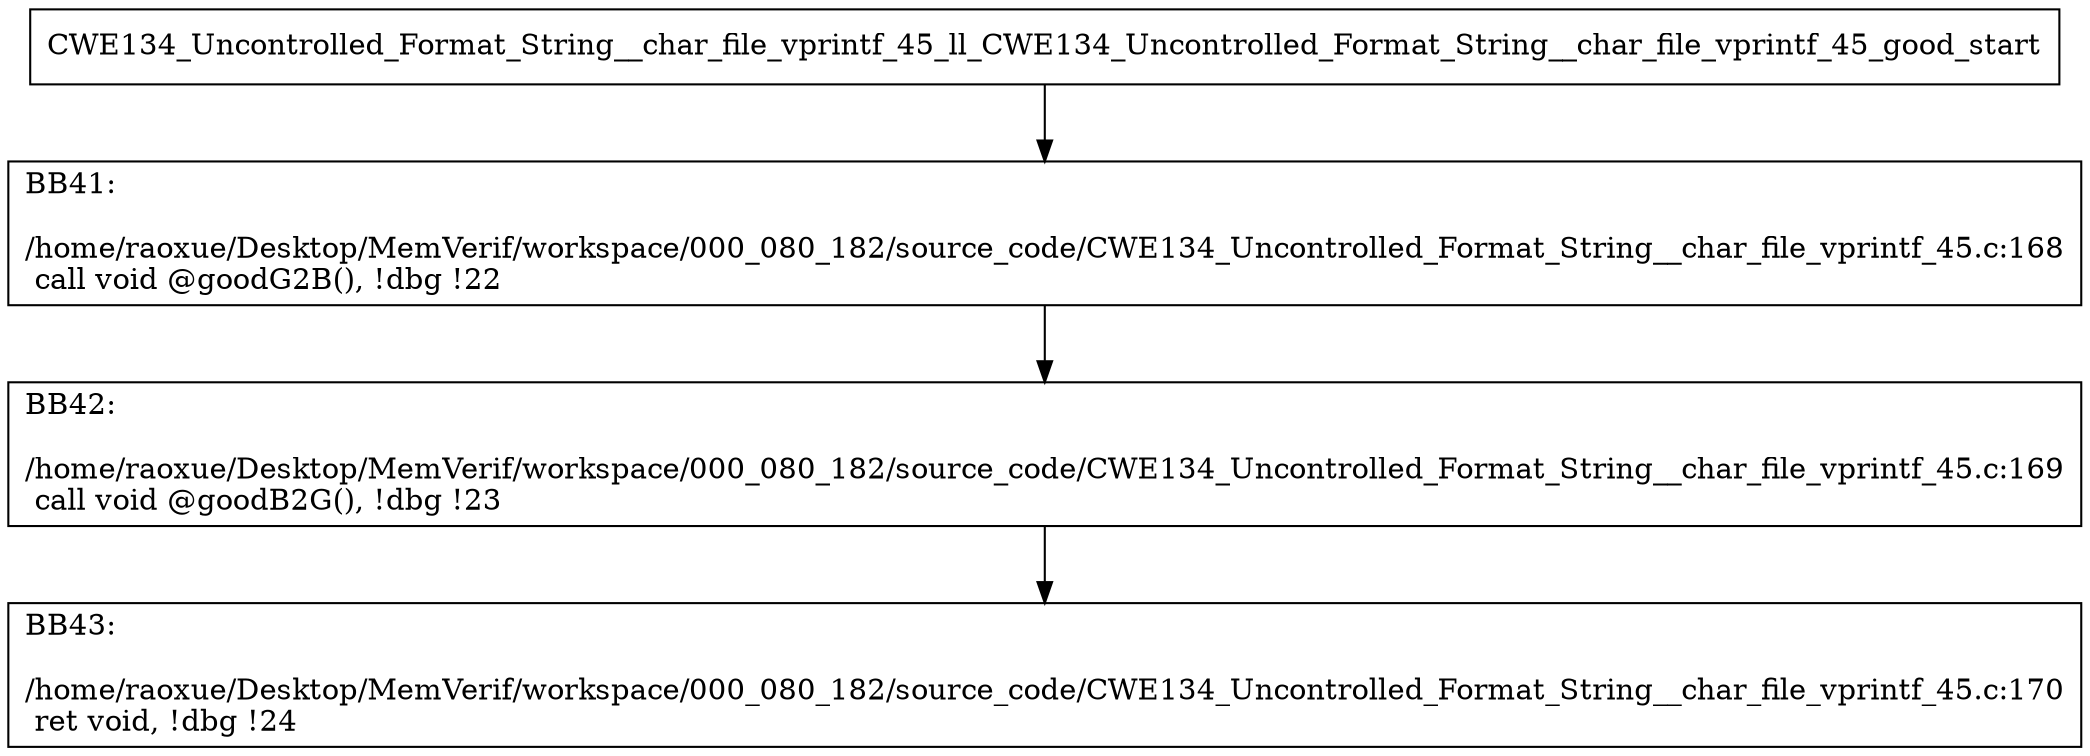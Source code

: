 digraph "CFG for'CWE134_Uncontrolled_Format_String__char_file_vprintf_45_ll_CWE134_Uncontrolled_Format_String__char_file_vprintf_45_good' function" {
	BBCWE134_Uncontrolled_Format_String__char_file_vprintf_45_ll_CWE134_Uncontrolled_Format_String__char_file_vprintf_45_good_start[shape=record,label="{CWE134_Uncontrolled_Format_String__char_file_vprintf_45_ll_CWE134_Uncontrolled_Format_String__char_file_vprintf_45_good_start}"];
	BBCWE134_Uncontrolled_Format_String__char_file_vprintf_45_ll_CWE134_Uncontrolled_Format_String__char_file_vprintf_45_good_start-> CWE134_Uncontrolled_Format_String__char_file_vprintf_45_ll_CWE134_Uncontrolled_Format_String__char_file_vprintf_45_goodBB41;
	CWE134_Uncontrolled_Format_String__char_file_vprintf_45_ll_CWE134_Uncontrolled_Format_String__char_file_vprintf_45_goodBB41 [shape=record, label="{BB41:\l\l/home/raoxue/Desktop/MemVerif/workspace/000_080_182/source_code/CWE134_Uncontrolled_Format_String__char_file_vprintf_45.c:168\l
  call void @goodG2B(), !dbg !22\l
}"];
	CWE134_Uncontrolled_Format_String__char_file_vprintf_45_ll_CWE134_Uncontrolled_Format_String__char_file_vprintf_45_goodBB41-> CWE134_Uncontrolled_Format_String__char_file_vprintf_45_ll_CWE134_Uncontrolled_Format_String__char_file_vprintf_45_goodBB42;
	CWE134_Uncontrolled_Format_String__char_file_vprintf_45_ll_CWE134_Uncontrolled_Format_String__char_file_vprintf_45_goodBB42 [shape=record, label="{BB42:\l\l/home/raoxue/Desktop/MemVerif/workspace/000_080_182/source_code/CWE134_Uncontrolled_Format_String__char_file_vprintf_45.c:169\l
  call void @goodB2G(), !dbg !23\l
}"];
	CWE134_Uncontrolled_Format_String__char_file_vprintf_45_ll_CWE134_Uncontrolled_Format_String__char_file_vprintf_45_goodBB42-> CWE134_Uncontrolled_Format_String__char_file_vprintf_45_ll_CWE134_Uncontrolled_Format_String__char_file_vprintf_45_goodBB43;
	CWE134_Uncontrolled_Format_String__char_file_vprintf_45_ll_CWE134_Uncontrolled_Format_String__char_file_vprintf_45_goodBB43 [shape=record, label="{BB43:\l\l/home/raoxue/Desktop/MemVerif/workspace/000_080_182/source_code/CWE134_Uncontrolled_Format_String__char_file_vprintf_45.c:170\l
  ret void, !dbg !24\l
}"];
}
